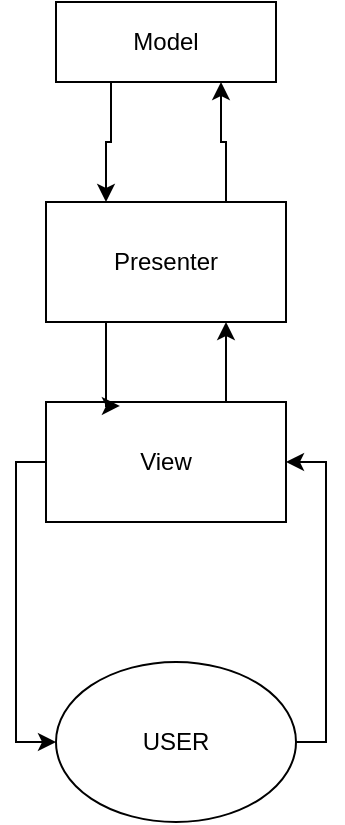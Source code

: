 <mxfile version="26.1.1">
  <diagram name="Страница — 1" id="yUnetwLY6hC_SOKDKd0_">
    <mxGraphModel dx="856" dy="452" grid="1" gridSize="10" guides="1" tooltips="1" connect="1" arrows="1" fold="1" page="1" pageScale="1" pageWidth="827" pageHeight="1169" math="0" shadow="0">
      <root>
        <mxCell id="0" />
        <mxCell id="1" parent="0" />
        <mxCell id="CQ37rXH5Fs0ZW7W6_GFj-19" style="edgeStyle=orthogonalEdgeStyle;rounded=0;orthogonalLoop=1;jettySize=auto;html=1;exitX=0.25;exitY=1;exitDx=0;exitDy=0;entryX=0.25;entryY=0;entryDx=0;entryDy=0;" edge="1" parent="1" source="CQ37rXH5Fs0ZW7W6_GFj-2" target="CQ37rXH5Fs0ZW7W6_GFj-4">
          <mxGeometry relative="1" as="geometry" />
        </mxCell>
        <mxCell id="CQ37rXH5Fs0ZW7W6_GFj-2" value="Model" style="rounded=0;whiteSpace=wrap;html=1;" vertex="1" parent="1">
          <mxGeometry x="205" y="130" width="110" height="40" as="geometry" />
        </mxCell>
        <mxCell id="CQ37rXH5Fs0ZW7W6_GFj-14" style="edgeStyle=orthogonalEdgeStyle;rounded=0;orthogonalLoop=1;jettySize=auto;html=1;entryX=0;entryY=0.5;entryDx=0;entryDy=0;" edge="1" parent="1" source="CQ37rXH5Fs0ZW7W6_GFj-3" target="CQ37rXH5Fs0ZW7W6_GFj-5">
          <mxGeometry relative="1" as="geometry">
            <Array as="points">
              <mxPoint x="185" y="360" />
              <mxPoint x="185" y="500" />
            </Array>
          </mxGeometry>
        </mxCell>
        <mxCell id="CQ37rXH5Fs0ZW7W6_GFj-17" style="edgeStyle=orthogonalEdgeStyle;rounded=0;orthogonalLoop=1;jettySize=auto;html=1;exitX=0.75;exitY=0;exitDx=0;exitDy=0;entryX=0.75;entryY=1;entryDx=0;entryDy=0;" edge="1" parent="1" source="CQ37rXH5Fs0ZW7W6_GFj-3" target="CQ37rXH5Fs0ZW7W6_GFj-4">
          <mxGeometry relative="1" as="geometry" />
        </mxCell>
        <mxCell id="CQ37rXH5Fs0ZW7W6_GFj-3" value="View" style="rounded=0;whiteSpace=wrap;html=1;" vertex="1" parent="1">
          <mxGeometry x="200" y="330" width="120" height="60" as="geometry" />
        </mxCell>
        <mxCell id="CQ37rXH5Fs0ZW7W6_GFj-18" style="edgeStyle=orthogonalEdgeStyle;rounded=0;orthogonalLoop=1;jettySize=auto;html=1;exitX=0.75;exitY=0;exitDx=0;exitDy=0;entryX=0.75;entryY=1;entryDx=0;entryDy=0;" edge="1" parent="1" source="CQ37rXH5Fs0ZW7W6_GFj-4" target="CQ37rXH5Fs0ZW7W6_GFj-2">
          <mxGeometry relative="1" as="geometry" />
        </mxCell>
        <mxCell id="CQ37rXH5Fs0ZW7W6_GFj-4" value="Presenter" style="rounded=0;whiteSpace=wrap;html=1;" vertex="1" parent="1">
          <mxGeometry x="200" y="230" width="120" height="60" as="geometry" />
        </mxCell>
        <mxCell id="CQ37rXH5Fs0ZW7W6_GFj-15" style="edgeStyle=orthogonalEdgeStyle;rounded=0;orthogonalLoop=1;jettySize=auto;html=1;entryX=1;entryY=0.5;entryDx=0;entryDy=0;" edge="1" parent="1" source="CQ37rXH5Fs0ZW7W6_GFj-5" target="CQ37rXH5Fs0ZW7W6_GFj-3">
          <mxGeometry relative="1" as="geometry">
            <Array as="points">
              <mxPoint x="340" y="500" />
              <mxPoint x="340" y="360" />
            </Array>
          </mxGeometry>
        </mxCell>
        <mxCell id="CQ37rXH5Fs0ZW7W6_GFj-5" value="USER" style="ellipse;whiteSpace=wrap;html=1;" vertex="1" parent="1">
          <mxGeometry x="205" y="460" width="120" height="80" as="geometry" />
        </mxCell>
        <mxCell id="CQ37rXH5Fs0ZW7W6_GFj-16" style="edgeStyle=orthogonalEdgeStyle;rounded=0;orthogonalLoop=1;jettySize=auto;html=1;exitX=0.25;exitY=1;exitDx=0;exitDy=0;entryX=0.308;entryY=0.033;entryDx=0;entryDy=0;entryPerimeter=0;" edge="1" parent="1" source="CQ37rXH5Fs0ZW7W6_GFj-4" target="CQ37rXH5Fs0ZW7W6_GFj-3">
          <mxGeometry relative="1" as="geometry">
            <Array as="points">
              <mxPoint x="230" y="332" />
            </Array>
          </mxGeometry>
        </mxCell>
      </root>
    </mxGraphModel>
  </diagram>
</mxfile>

